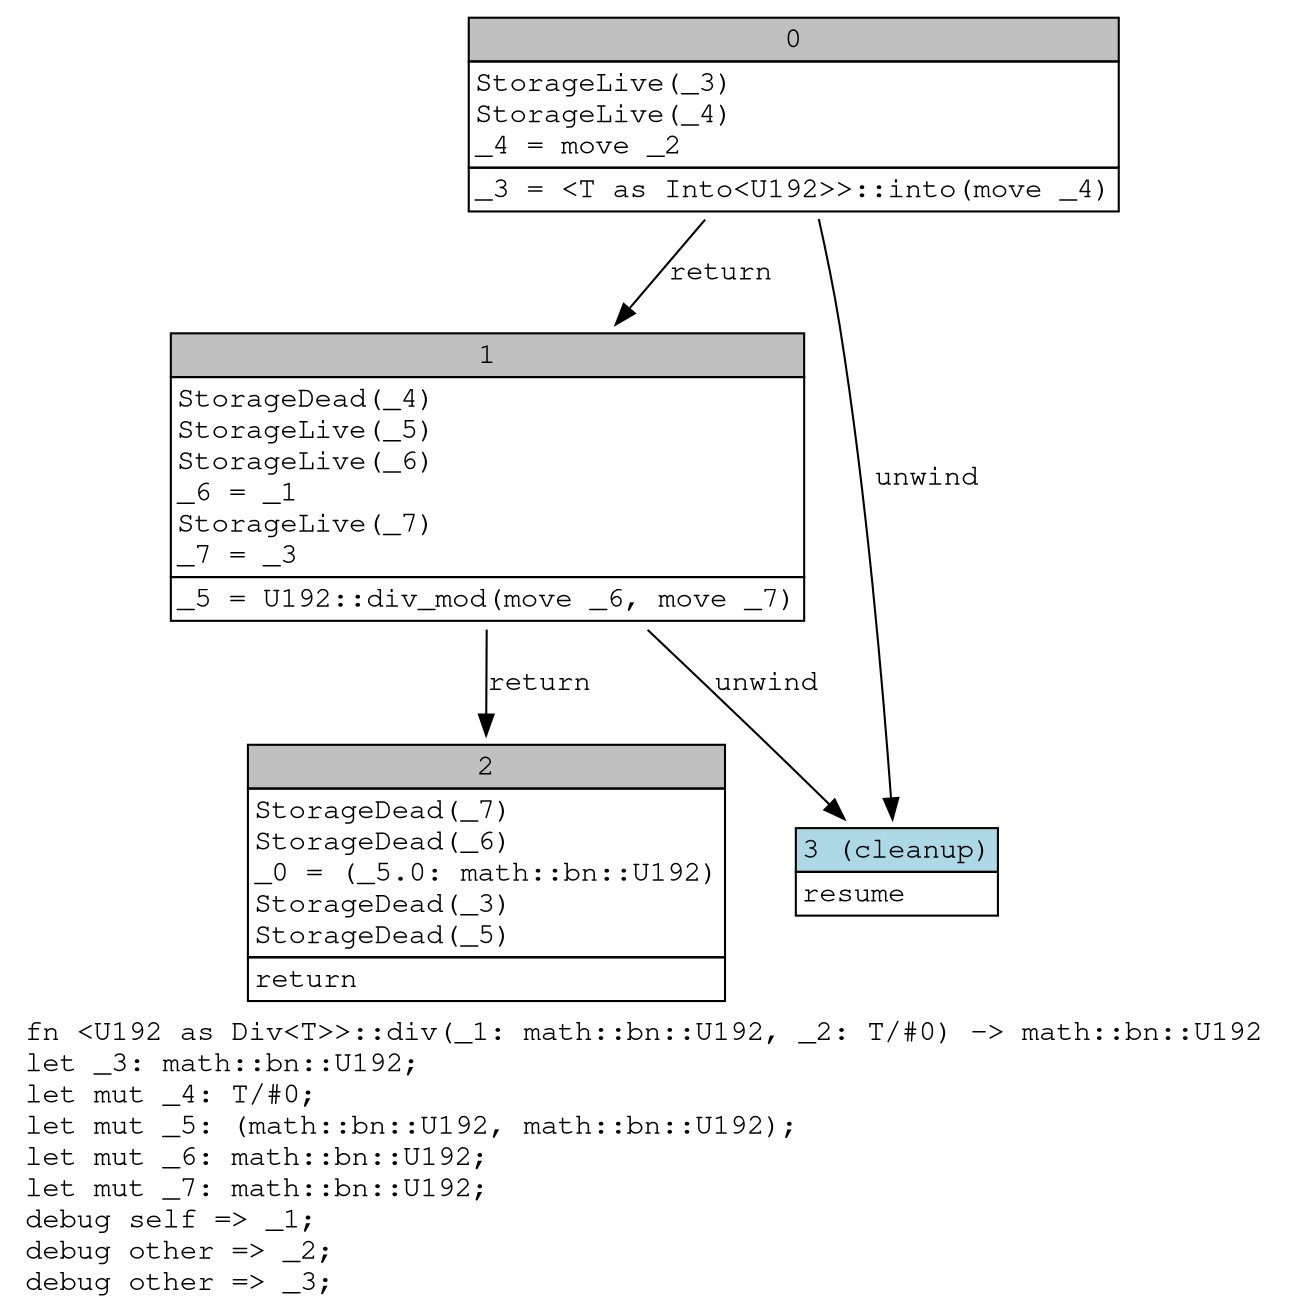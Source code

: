 digraph Mir_0_14602 {
    graph [fontname="Courier, monospace"];
    node [fontname="Courier, monospace"];
    edge [fontname="Courier, monospace"];
    label=<fn &lt;U192 as Div&lt;T&gt;&gt;::div(_1: math::bn::U192, _2: T/#0) -&gt; math::bn::U192<br align="left"/>let _3: math::bn::U192;<br align="left"/>let mut _4: T/#0;<br align="left"/>let mut _5: (math::bn::U192, math::bn::U192);<br align="left"/>let mut _6: math::bn::U192;<br align="left"/>let mut _7: math::bn::U192;<br align="left"/>debug self =&gt; _1;<br align="left"/>debug other =&gt; _2;<br align="left"/>debug other =&gt; _3;<br align="left"/>>;
    bb0__0_14602 [shape="none", label=<<table border="0" cellborder="1" cellspacing="0"><tr><td bgcolor="gray" align="center" colspan="1">0</td></tr><tr><td align="left" balign="left">StorageLive(_3)<br/>StorageLive(_4)<br/>_4 = move _2<br/></td></tr><tr><td align="left">_3 = &lt;T as Into&lt;U192&gt;&gt;::into(move _4)</td></tr></table>>];
    bb1__0_14602 [shape="none", label=<<table border="0" cellborder="1" cellspacing="0"><tr><td bgcolor="gray" align="center" colspan="1">1</td></tr><tr><td align="left" balign="left">StorageDead(_4)<br/>StorageLive(_5)<br/>StorageLive(_6)<br/>_6 = _1<br/>StorageLive(_7)<br/>_7 = _3<br/></td></tr><tr><td align="left">_5 = U192::div_mod(move _6, move _7)</td></tr></table>>];
    bb2__0_14602 [shape="none", label=<<table border="0" cellborder="1" cellspacing="0"><tr><td bgcolor="gray" align="center" colspan="1">2</td></tr><tr><td align="left" balign="left">StorageDead(_7)<br/>StorageDead(_6)<br/>_0 = (_5.0: math::bn::U192)<br/>StorageDead(_3)<br/>StorageDead(_5)<br/></td></tr><tr><td align="left">return</td></tr></table>>];
    bb3__0_14602 [shape="none", label=<<table border="0" cellborder="1" cellspacing="0"><tr><td bgcolor="lightblue" align="center" colspan="1">3 (cleanup)</td></tr><tr><td align="left">resume</td></tr></table>>];
    bb0__0_14602 -> bb1__0_14602 [label="return"];
    bb0__0_14602 -> bb3__0_14602 [label="unwind"];
    bb1__0_14602 -> bb2__0_14602 [label="return"];
    bb1__0_14602 -> bb3__0_14602 [label="unwind"];
}
